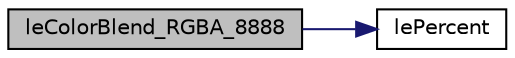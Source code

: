 digraph "leColorBlend_RGBA_8888"
{
 // LATEX_PDF_SIZE
  edge [fontname="Helvetica",fontsize="10",labelfontname="Helvetica",labelfontsize="10"];
  node [fontname="Helvetica",fontsize="10",shape=record];
  rankdir="LR";
  Node1 [label="leColorBlend_RGBA_8888",height=0.2,width=0.4,color="black", fillcolor="grey75", style="filled", fontcolor="black",tooltip="Get color from RGBA blend."];
  Node1 -> Node2 [color="midnightblue",fontsize="10",style="solid",fontname="Helvetica"];
  Node2 [label="lePercent",height=0.2,width=0.4,color="black", fillcolor="white", style="filled",URL="$legato__math_8h.html#a30dd455230a479c1d82d47a22a6d175e",tooltip="Calculate percent of number."];
}
